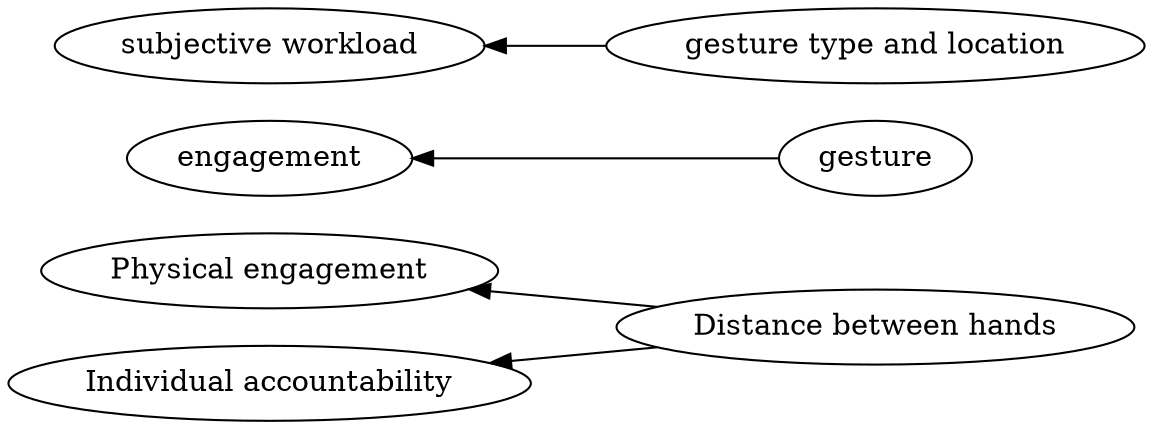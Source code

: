 digraph Test {
	rankdir=RL
	size="15,15"
	overlap=false
	splines=true
	{rank=same; "Distance between hands" "gesture" "gesture type and location";}
	{rank=same; "subjective workload" "engagement" "Physical engagement" "Individual accountability";}
	gesture [href="https://scholar.google.com/scholar?hl=en&q=The%20Additive%20Value%20of%20Multimodal%20Features%20for%20Predicting%20Engagement,%20Frustration,%20and%20Learning%20during%20Tutoring"]
	gesture -> engagement
	"Distance between hands" [href="https://scholar.google.com/scholar?hl=en&q=Using%20Multimodal%20Learning%20Analytics%20to%20Identify%20Aspects%20of%20Collaboration%20in%20Project-Based%20Learning"]
	"Distance between hands" -> "Physical engagement"
	"gesture type and location" [href="https://scholar.google.com/scholar?hl=en&q=Improving%20Visibility%20of%20Remote%20Gestures%20in%20Distributed%20Tabletop%20Collaboration"]
	"gesture type and location" -> "subjective workload"
	"Distance between hands" [href="https://scholar.google.com/scholar?hl=en&q=Using%20Multimodal%20Learning%20Analytics%20to%20Identify%20Aspects%20of%20Collaboration%20in%20Project-Based%20Learning"]
	"Distance between hands" -> "Individual accountability"
}
